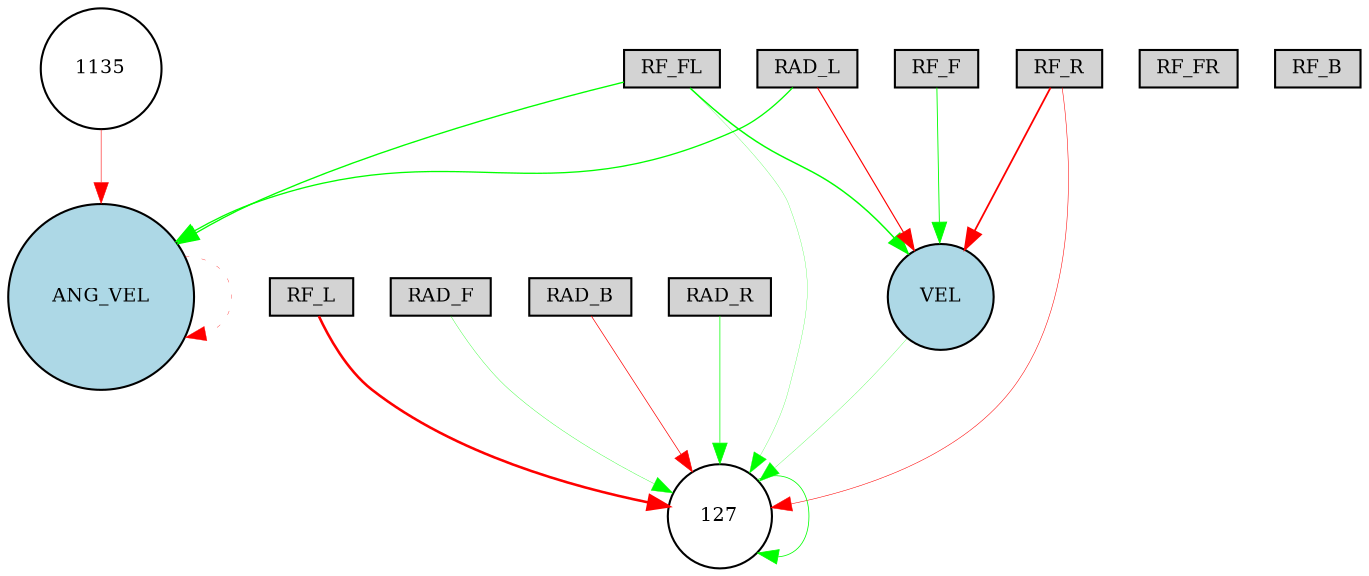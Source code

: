 digraph {
	node [fontsize=9 height=0.2 shape=circle width=0.2]
	RF_R [fillcolor=lightgray shape=box style=filled]
	RF_FR [fillcolor=lightgray shape=box style=filled]
	RF_F [fillcolor=lightgray shape=box style=filled]
	RF_FL [fillcolor=lightgray shape=box style=filled]
	RF_L [fillcolor=lightgray shape=box style=filled]
	RF_B [fillcolor=lightgray shape=box style=filled]
	RAD_F [fillcolor=lightgray shape=box style=filled]
	RAD_L [fillcolor=lightgray shape=box style=filled]
	RAD_B [fillcolor=lightgray shape=box style=filled]
	RAD_R [fillcolor=lightgray shape=box style=filled]
	ANG_VEL [fillcolor=lightblue style=filled]
	VEL [fillcolor=lightblue style=filled]
	1135 [fillcolor=white style=filled]
	127 [fillcolor=white style=filled]
	RF_R -> VEL [color=red penwidth=0.860766085255673 style=solid]
	RF_R -> 127 [color=red penwidth=0.2522502583896187 style=solid]
	RAD_L -> ANG_VEL [color=green penwidth=0.6326600904076819 style=solid]
	RF_FL -> 127 [color=green penwidth=0.11755301285313678 style=solid]
	127 -> 127 [color=green penwidth=0.37412329115136955 style=solid]
	RF_L -> 127 [color=red penwidth=1.2346997469581549 style=solid]
	ANG_VEL -> ANG_VEL [color=red penwidth=0.1555004722693678 style=dotted]
	RF_FL -> VEL [color=green penwidth=0.7035524679372679 style=solid]
	RAD_F -> 127 [color=green penwidth=0.16062101993010108 style=solid]
	RAD_B -> 127 [color=red penwidth=0.33737946931228435 style=solid]
	RF_F -> VEL [color=green penwidth=0.4253688929050441 style=solid]
	1135 -> ANG_VEL [color=red penwidth=0.2663732034895276 style=solid]
	RAD_L -> VEL [color=red penwidth=0.551077949877649 style=solid]
	RF_FL -> ANG_VEL [color=green penwidth=0.648227987086652 style=solid]
	VEL -> 127 [color=green penwidth=0.12571087267291461 style=solid]
	RAD_R -> 127 [color=green penwidth=0.3439805885969329 style=solid]
}

